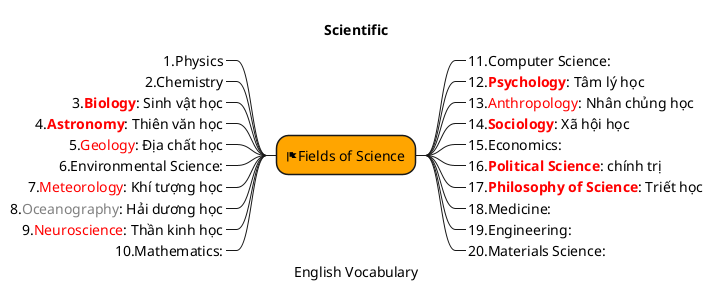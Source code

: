 @startmindmap
caption English Vocabulary
title Scientific

*[#Orange] <&flag>Fields of Science
left side
**[#lightgreen]_ 1.Physics
'***_ <color:red>Hot
'***_ <color:orange>Warm
'***_ Mild: ấm áp
'***_ <color:blue>Cool: mát mẻ
'***_ Cold: lạnh
'***_ Freezing: giá lạnh
'***_ Classical Physics
'***_ Quantum Mechanics
'***_ Astrophysics
'***_ Nuclear Physics

**[#lightgreen]_ 2.Chemistry
'***_ Organic Chemistry
'***_ Inorganic Chemistry
'***_ Physical Chemistry
'***_ Analytical Chemistry

**[#lightgreen]_ 3.<color:red><b>Biology</color>: Sinh vật học
'Genetics
'Ecology
'Microbiology
'Evolutionary Biology

**[#lightgreen]_ 4.<color:red><b>Astronomy</color>: Thiên văn học
'Observational Astronomy
'Theoretical Astronomy
'Astrophysics
'Cosmology

**[#lightgreen]_ 5.<color:red>Geology</color>: Địa chất học
'Petrology
'Paleontology
'Volcanology
'Seismology

**[#lightgreen]_ 6.Environmental Science:
'Environmental Chemistry
'Environmental Biology
'Environmental Geology
'Conservation Science

**[#lightgreen]_ 7.<color:red>Meteorology</color>: Khí tượng học
'Climatology
'Atmospheric Science
'Meteorological Modeling
'Weather Forecasting

**[#lightgreen]_ 8.<color:gray>Oceanography</color>: Hải dương học
'Physical Oceanography
'Chemical Oceanography
'Biological Oceanography
'Marine Geology

**[#lightgreen]_ 9.<color:red>Neuroscience</color>: Thần kinh học
'Cognitive Neuroscience
'Behavioral Neuroscience
'Molecular Neuroscience
'Neurophysiology

**[#lightgreen]_ 10.Mathematics:
'Pure Mathematics
'Applied Mathematics
'Statistics
'Mathematical Physics

right side
**[#lightgreen]_ 11.Computer Science:
'Artificial Intelligence
'Data Science
'Computer Networks
'Software Engineering

**[#lightgreen]_ 12.<color:red><b>Psychology</color>: Tâm lý học
'Clinical Psychology
'Cognitive Psychology
'Social Psychology
'Developmental Psychology

**[#lightgreen]_ 13.<color:red>Anthropology</color>: Nhân chủng học
'Cultural Anthropology
'Archaeology
'Biological Anthropology
'Linguistic Anthropology

**[#lightgreen]_ 14.<color:red><b>Sociology</color>: Xã hội học
'Social Psychology
'Criminology
'Demography
'Urban Sociology

**[#lightgreen]_ 15.Economics:
'Microeconomics
'Macroeconomics
'Econometrics
'Behavioral Economics

**[#lightgreen]_ 16.<color:red><b>Political Science</color>: chính trị
'International Relations
'Political Theory
'Comparative Politics
'Public Administration

**[#lightgreen]_ 17.<color:red><b>Philosophy of Science</color>: Triết học
'Epistemology
'Metaphysics
'Philosophy of Biology
'Philosophy of Physics

**[#lightgreen]_ 18.Medicine:
'Internal Medicine
'Surgery
'Pediatrics
'Psychiatry

**[#lightgreen]_ 19.Engineering:
'Civil Engineering
'Mechanical Engineering
'Electrical Engineering
'Aerospace Engineering

**[#lightgreen]_ 20.Materials Science:
'Nanotechnology
'Biomaterials
'Electronic Materials
'Polymer Science

@endmindmap